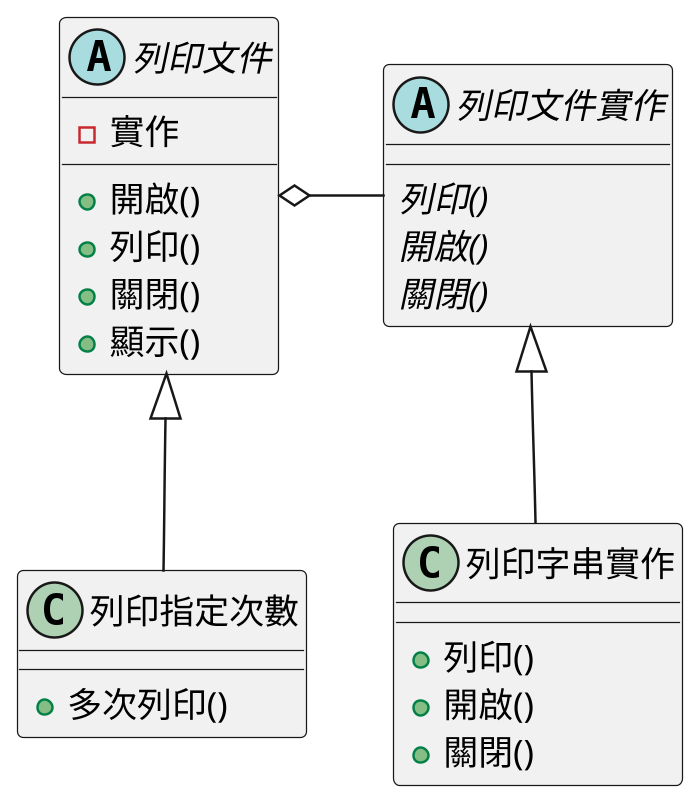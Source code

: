@startuml

scale 800*800

skinparam defaultFontName "Noto Sans Mono CJK TC Regular"

abstract class 列印文件 {
    - 實作
    + 開啟()
    + 列印()
    + 關閉()
    + 顯示()
}

class 列印指定次數 {
    + 多次列印()
}

abstract class 列印文件實作 {
    {abstract} 列印()
    {abstract} 開啟()
    {abstract} 關閉()
}

class 列印字串實作 {
    + 列印()
    + 開啟()
    + 關閉()
}

列印文件 <|-down- 列印指定次數
列印文件 o-right- 列印文件實作
列印文件實作 <|-down- 列印字串實作
@enduml